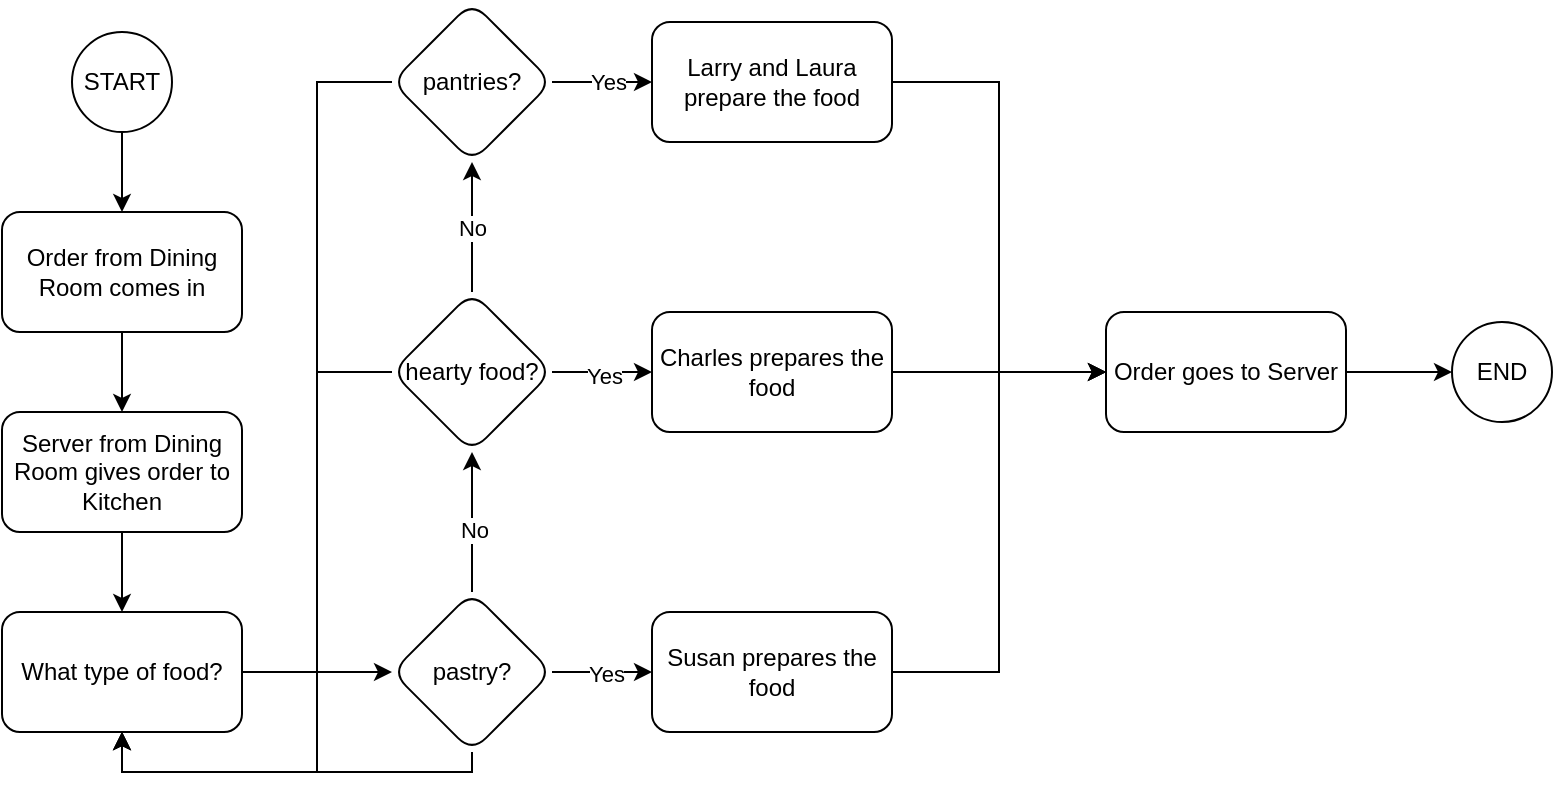 <mxfile version="24.0.7" type="google">
  <diagram id="C5RBs43oDa-KdzZeNtuy" name="Page-1">
    <mxGraphModel grid="1" page="1" gridSize="10" guides="1" tooltips="1" connect="1" arrows="1" fold="1" pageScale="1" pageWidth="827" pageHeight="1169" math="0" shadow="0">
      <root>
        <mxCell id="WIyWlLk6GJQsqaUBKTNV-0" />
        <mxCell id="WIyWlLk6GJQsqaUBKTNV-1" parent="WIyWlLk6GJQsqaUBKTNV-0" />
        <mxCell id="Q8emwVFqiGL97IJXresg-11" style="edgeStyle=orthogonalEdgeStyle;rounded=0;orthogonalLoop=1;jettySize=auto;html=1;exitX=0.5;exitY=1;exitDx=0;exitDy=0;entryX=0.5;entryY=0;entryDx=0;entryDy=0;" edge="1" parent="WIyWlLk6GJQsqaUBKTNV-1" source="Q8emwVFqiGL97IJXresg-0" target="Q8emwVFqiGL97IJXresg-1">
          <mxGeometry relative="1" as="geometry" />
        </mxCell>
        <mxCell id="Q8emwVFqiGL97IJXresg-0" value="START" style="ellipse;whiteSpace=wrap;html=1;" vertex="1" parent="WIyWlLk6GJQsqaUBKTNV-1">
          <mxGeometry x="190" y="80" width="50" height="50" as="geometry" />
        </mxCell>
        <mxCell id="Q8emwVFqiGL97IJXresg-10" style="edgeStyle=orthogonalEdgeStyle;rounded=0;orthogonalLoop=1;jettySize=auto;html=1;exitX=0.5;exitY=1;exitDx=0;exitDy=0;entryX=0.5;entryY=0;entryDx=0;entryDy=0;" edge="1" parent="WIyWlLk6GJQsqaUBKTNV-1" source="Q8emwVFqiGL97IJXresg-1" target="Q8emwVFqiGL97IJXresg-2">
          <mxGeometry relative="1" as="geometry" />
        </mxCell>
        <mxCell id="Q8emwVFqiGL97IJXresg-1" value="Order from Dining Room comes in" style="rounded=1;whiteSpace=wrap;html=1;" vertex="1" parent="WIyWlLk6GJQsqaUBKTNV-1">
          <mxGeometry x="155" y="170" width="120" height="60" as="geometry" />
        </mxCell>
        <mxCell id="Q8emwVFqiGL97IJXresg-17" value="" style="edgeStyle=orthogonalEdgeStyle;rounded=0;orthogonalLoop=1;jettySize=auto;html=1;" edge="1" parent="WIyWlLk6GJQsqaUBKTNV-1" source="Q8emwVFqiGL97IJXresg-2" target="Q8emwVFqiGL97IJXresg-16">
          <mxGeometry relative="1" as="geometry" />
        </mxCell>
        <mxCell id="Q8emwVFqiGL97IJXresg-2" value="Server from Dining Room gives order to Kitchen" style="rounded=1;whiteSpace=wrap;html=1;" vertex="1" parent="WIyWlLk6GJQsqaUBKTNV-1">
          <mxGeometry x="155" y="270" width="120" height="60" as="geometry" />
        </mxCell>
        <mxCell id="Q8emwVFqiGL97IJXresg-19" value="" style="edgeStyle=orthogonalEdgeStyle;rounded=0;orthogonalLoop=1;jettySize=auto;html=1;" edge="1" parent="WIyWlLk6GJQsqaUBKTNV-1" source="Q8emwVFqiGL97IJXresg-16" target="Q8emwVFqiGL97IJXresg-18">
          <mxGeometry relative="1" as="geometry" />
        </mxCell>
        <mxCell id="Q8emwVFqiGL97IJXresg-16" value="What type of food?" style="rounded=1;whiteSpace=wrap;html=1;" vertex="1" parent="WIyWlLk6GJQsqaUBKTNV-1">
          <mxGeometry x="155" y="370" width="120" height="60" as="geometry" />
        </mxCell>
        <mxCell id="Q8emwVFqiGL97IJXresg-27" value="" style="edgeStyle=orthogonalEdgeStyle;rounded=0;orthogonalLoop=1;jettySize=auto;html=1;" edge="1" parent="WIyWlLk6GJQsqaUBKTNV-1" source="Q8emwVFqiGL97IJXresg-18" target="Q8emwVFqiGL97IJXresg-26">
          <mxGeometry relative="1" as="geometry" />
        </mxCell>
        <mxCell id="Q8emwVFqiGL97IJXresg-35" value="No" style="edgeLabel;html=1;align=center;verticalAlign=middle;resizable=0;points=[];" connectable="0" vertex="1" parent="Q8emwVFqiGL97IJXresg-27">
          <mxGeometry x="-0.1" y="-1" relative="1" as="geometry">
            <mxPoint as="offset" />
          </mxGeometry>
        </mxCell>
        <mxCell id="Q8emwVFqiGL97IJXresg-50" value="" style="edgeStyle=orthogonalEdgeStyle;rounded=0;orthogonalLoop=1;jettySize=auto;html=1;" edge="1" parent="WIyWlLk6GJQsqaUBKTNV-1" source="Q8emwVFqiGL97IJXresg-18" target="Q8emwVFqiGL97IJXresg-49">
          <mxGeometry relative="1" as="geometry" />
        </mxCell>
        <mxCell id="Q8emwVFqiGL97IJXresg-51" value="Yes" style="edgeLabel;html=1;align=center;verticalAlign=middle;resizable=0;points=[];" connectable="0" vertex="1" parent="Q8emwVFqiGL97IJXresg-50">
          <mxGeometry x="0.08" y="-1" relative="1" as="geometry">
            <mxPoint as="offset" />
          </mxGeometry>
        </mxCell>
        <mxCell id="Q8emwVFqiGL97IJXresg-55" style="edgeStyle=orthogonalEdgeStyle;rounded=0;orthogonalLoop=1;jettySize=auto;html=1;exitX=0.5;exitY=1;exitDx=0;exitDy=0;entryX=0.5;entryY=1;entryDx=0;entryDy=0;" edge="1" parent="WIyWlLk6GJQsqaUBKTNV-1" source="Q8emwVFqiGL97IJXresg-18" target="Q8emwVFqiGL97IJXresg-16">
          <mxGeometry relative="1" as="geometry">
            <Array as="points">
              <mxPoint x="390" y="450" />
              <mxPoint x="215" y="450" />
            </Array>
          </mxGeometry>
        </mxCell>
        <mxCell id="Q8emwVFqiGL97IJXresg-18" value="pastry?" style="rhombus;whiteSpace=wrap;html=1;rounded=1;" vertex="1" parent="WIyWlLk6GJQsqaUBKTNV-1">
          <mxGeometry x="350" y="360" width="80" height="80" as="geometry" />
        </mxCell>
        <mxCell id="Q8emwVFqiGL97IJXresg-29" value="" style="edgeStyle=orthogonalEdgeStyle;rounded=0;orthogonalLoop=1;jettySize=auto;html=1;" edge="1" parent="WIyWlLk6GJQsqaUBKTNV-1" source="Q8emwVFqiGL97IJXresg-26" target="Q8emwVFqiGL97IJXresg-28">
          <mxGeometry relative="1" as="geometry" />
        </mxCell>
        <mxCell id="Q8emwVFqiGL97IJXresg-40" value="No" style="edgeLabel;html=1;align=center;verticalAlign=middle;resizable=0;points=[];" connectable="0" vertex="1" parent="Q8emwVFqiGL97IJXresg-29">
          <mxGeometry x="-0.018" relative="1" as="geometry">
            <mxPoint as="offset" />
          </mxGeometry>
        </mxCell>
        <mxCell id="Q8emwVFqiGL97IJXresg-46" value="" style="edgeStyle=orthogonalEdgeStyle;rounded=0;orthogonalLoop=1;jettySize=auto;html=1;" edge="1" parent="WIyWlLk6GJQsqaUBKTNV-1" source="Q8emwVFqiGL97IJXresg-26" target="Q8emwVFqiGL97IJXresg-45">
          <mxGeometry relative="1" as="geometry" />
        </mxCell>
        <mxCell id="Q8emwVFqiGL97IJXresg-47" value="Yes" style="edgeLabel;html=1;align=center;verticalAlign=middle;resizable=0;points=[];" connectable="0" vertex="1" parent="Q8emwVFqiGL97IJXresg-46">
          <mxGeometry x="0.04" y="-2" relative="1" as="geometry">
            <mxPoint as="offset" />
          </mxGeometry>
        </mxCell>
        <mxCell id="Q8emwVFqiGL97IJXresg-54" style="edgeStyle=orthogonalEdgeStyle;rounded=0;orthogonalLoop=1;jettySize=auto;html=1;exitX=0;exitY=0.5;exitDx=0;exitDy=0;entryX=0.5;entryY=1;entryDx=0;entryDy=0;" edge="1" parent="WIyWlLk6GJQsqaUBKTNV-1" source="Q8emwVFqiGL97IJXresg-26" target="Q8emwVFqiGL97IJXresg-16">
          <mxGeometry relative="1" as="geometry" />
        </mxCell>
        <mxCell id="Q8emwVFqiGL97IJXresg-26" value="hearty food?" style="rhombus;whiteSpace=wrap;html=1;rounded=1;" vertex="1" parent="WIyWlLk6GJQsqaUBKTNV-1">
          <mxGeometry x="350" y="210" width="80" height="80" as="geometry" />
        </mxCell>
        <mxCell id="Q8emwVFqiGL97IJXresg-44" value="" style="edgeStyle=orthogonalEdgeStyle;rounded=0;orthogonalLoop=1;jettySize=auto;html=1;" edge="1" parent="WIyWlLk6GJQsqaUBKTNV-1" source="Q8emwVFqiGL97IJXresg-28" target="Q8emwVFqiGL97IJXresg-43">
          <mxGeometry relative="1" as="geometry" />
        </mxCell>
        <mxCell id="Q8emwVFqiGL97IJXresg-48" value="Yes" style="edgeLabel;html=1;align=center;verticalAlign=middle;resizable=0;points=[];" connectable="0" vertex="1" parent="Q8emwVFqiGL97IJXresg-44">
          <mxGeometry x="0.12" relative="1" as="geometry">
            <mxPoint as="offset" />
          </mxGeometry>
        </mxCell>
        <mxCell id="Q8emwVFqiGL97IJXresg-53" style="edgeStyle=orthogonalEdgeStyle;rounded=0;orthogonalLoop=1;jettySize=auto;html=1;exitX=0;exitY=0.5;exitDx=0;exitDy=0;entryX=0.5;entryY=1;entryDx=0;entryDy=0;" edge="1" parent="WIyWlLk6GJQsqaUBKTNV-1" source="Q8emwVFqiGL97IJXresg-28" target="Q8emwVFqiGL97IJXresg-16">
          <mxGeometry relative="1" as="geometry" />
        </mxCell>
        <mxCell id="Q8emwVFqiGL97IJXresg-28" value="pantries?" style="rhombus;whiteSpace=wrap;html=1;rounded=1;" vertex="1" parent="WIyWlLk6GJQsqaUBKTNV-1">
          <mxGeometry x="350" y="65" width="80" height="80" as="geometry" />
        </mxCell>
        <mxCell id="Q8emwVFqiGL97IJXresg-61" style="edgeStyle=orthogonalEdgeStyle;rounded=0;orthogonalLoop=1;jettySize=auto;html=1;exitX=1;exitY=0.5;exitDx=0;exitDy=0;entryX=0;entryY=0.5;entryDx=0;entryDy=0;" edge="1" parent="WIyWlLk6GJQsqaUBKTNV-1" source="Q8emwVFqiGL97IJXresg-43" target="Q8emwVFqiGL97IJXresg-56">
          <mxGeometry relative="1" as="geometry" />
        </mxCell>
        <mxCell id="Q8emwVFqiGL97IJXresg-43" value="Larry and Laura prepare the food" style="whiteSpace=wrap;html=1;rounded=1;" vertex="1" parent="WIyWlLk6GJQsqaUBKTNV-1">
          <mxGeometry x="480" y="75" width="120" height="60" as="geometry" />
        </mxCell>
        <mxCell id="Q8emwVFqiGL97IJXresg-58" style="edgeStyle=orthogonalEdgeStyle;rounded=0;orthogonalLoop=1;jettySize=auto;html=1;exitX=1;exitY=0.5;exitDx=0;exitDy=0;entryX=0;entryY=0.5;entryDx=0;entryDy=0;" edge="1" parent="WIyWlLk6GJQsqaUBKTNV-1" source="Q8emwVFqiGL97IJXresg-45" target="Q8emwVFqiGL97IJXresg-56">
          <mxGeometry relative="1" as="geometry" />
        </mxCell>
        <mxCell id="Q8emwVFqiGL97IJXresg-45" value="Charles prepares the food" style="whiteSpace=wrap;html=1;rounded=1;" vertex="1" parent="WIyWlLk6GJQsqaUBKTNV-1">
          <mxGeometry x="480" y="220" width="120" height="60" as="geometry" />
        </mxCell>
        <mxCell id="Q8emwVFqiGL97IJXresg-60" style="edgeStyle=orthogonalEdgeStyle;rounded=0;orthogonalLoop=1;jettySize=auto;html=1;exitX=1;exitY=0.5;exitDx=0;exitDy=0;entryX=0;entryY=0.5;entryDx=0;entryDy=0;" edge="1" parent="WIyWlLk6GJQsqaUBKTNV-1" source="Q8emwVFqiGL97IJXresg-49" target="Q8emwVFqiGL97IJXresg-56">
          <mxGeometry relative="1" as="geometry" />
        </mxCell>
        <mxCell id="Q8emwVFqiGL97IJXresg-49" value="Susan prepares the food" style="whiteSpace=wrap;html=1;rounded=1;" vertex="1" parent="WIyWlLk6GJQsqaUBKTNV-1">
          <mxGeometry x="480" y="370" width="120" height="60" as="geometry" />
        </mxCell>
        <mxCell id="Q8emwVFqiGL97IJXresg-63" style="edgeStyle=orthogonalEdgeStyle;rounded=0;orthogonalLoop=1;jettySize=auto;html=1;exitX=1;exitY=0.5;exitDx=0;exitDy=0;entryX=0;entryY=0.5;entryDx=0;entryDy=0;" edge="1" parent="WIyWlLk6GJQsqaUBKTNV-1" source="Q8emwVFqiGL97IJXresg-56" target="Q8emwVFqiGL97IJXresg-62">
          <mxGeometry relative="1" as="geometry" />
        </mxCell>
        <mxCell id="Q8emwVFqiGL97IJXresg-56" value="Order goes to Server" style="rounded=1;whiteSpace=wrap;html=1;" vertex="1" parent="WIyWlLk6GJQsqaUBKTNV-1">
          <mxGeometry x="707" y="220" width="120" height="60" as="geometry" />
        </mxCell>
        <mxCell id="Q8emwVFqiGL97IJXresg-62" value="END" style="ellipse;whiteSpace=wrap;html=1;" vertex="1" parent="WIyWlLk6GJQsqaUBKTNV-1">
          <mxGeometry x="880" y="225" width="50" height="50" as="geometry" />
        </mxCell>
      </root>
    </mxGraphModel>
  </diagram>
</mxfile>
